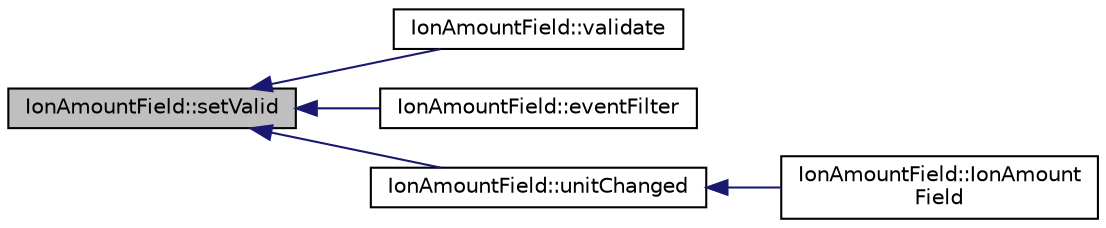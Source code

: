 digraph "IonAmountField::setValid"
{
  edge [fontname="Helvetica",fontsize="10",labelfontname="Helvetica",labelfontsize="10"];
  node [fontname="Helvetica",fontsize="10",shape=record];
  rankdir="LR";
  Node27 [label="IonAmountField::setValid",height=0.2,width=0.4,color="black", fillcolor="grey75", style="filled", fontcolor="black"];
  Node27 -> Node28 [dir="back",color="midnightblue",fontsize="10",style="solid",fontname="Helvetica"];
  Node28 [label="IonAmountField::validate",height=0.2,width=0.4,color="black", fillcolor="white", style="filled",URL="$db/d1e/class_ion_amount_field.html#ab211dabc7f42462bdd803748e008f7ed",tooltip="Perform input validation, mark field as invalid if entered value is not valid. "];
  Node27 -> Node29 [dir="back",color="midnightblue",fontsize="10",style="solid",fontname="Helvetica"];
  Node29 [label="IonAmountField::eventFilter",height=0.2,width=0.4,color="black", fillcolor="white", style="filled",URL="$db/d1e/class_ion_amount_field.html#ad1ac0370d84af0731c46459552eed4eb",tooltip="Intercept focus-in event and &#39;,&#39; key presses. "];
  Node27 -> Node30 [dir="back",color="midnightblue",fontsize="10",style="solid",fontname="Helvetica"];
  Node30 [label="IonAmountField::unitChanged",height=0.2,width=0.4,color="black", fillcolor="white", style="filled",URL="$db/d1e/class_ion_amount_field.html#ab132867db4e70f3aba5fb81a68958fc2"];
  Node30 -> Node31 [dir="back",color="midnightblue",fontsize="10",style="solid",fontname="Helvetica"];
  Node31 [label="IonAmountField::IonAmount\lField",height=0.2,width=0.4,color="black", fillcolor="white", style="filled",URL="$db/d1e/class_ion_amount_field.html#ad5484b071ef796866b4d444c7eaa38d4"];
}
